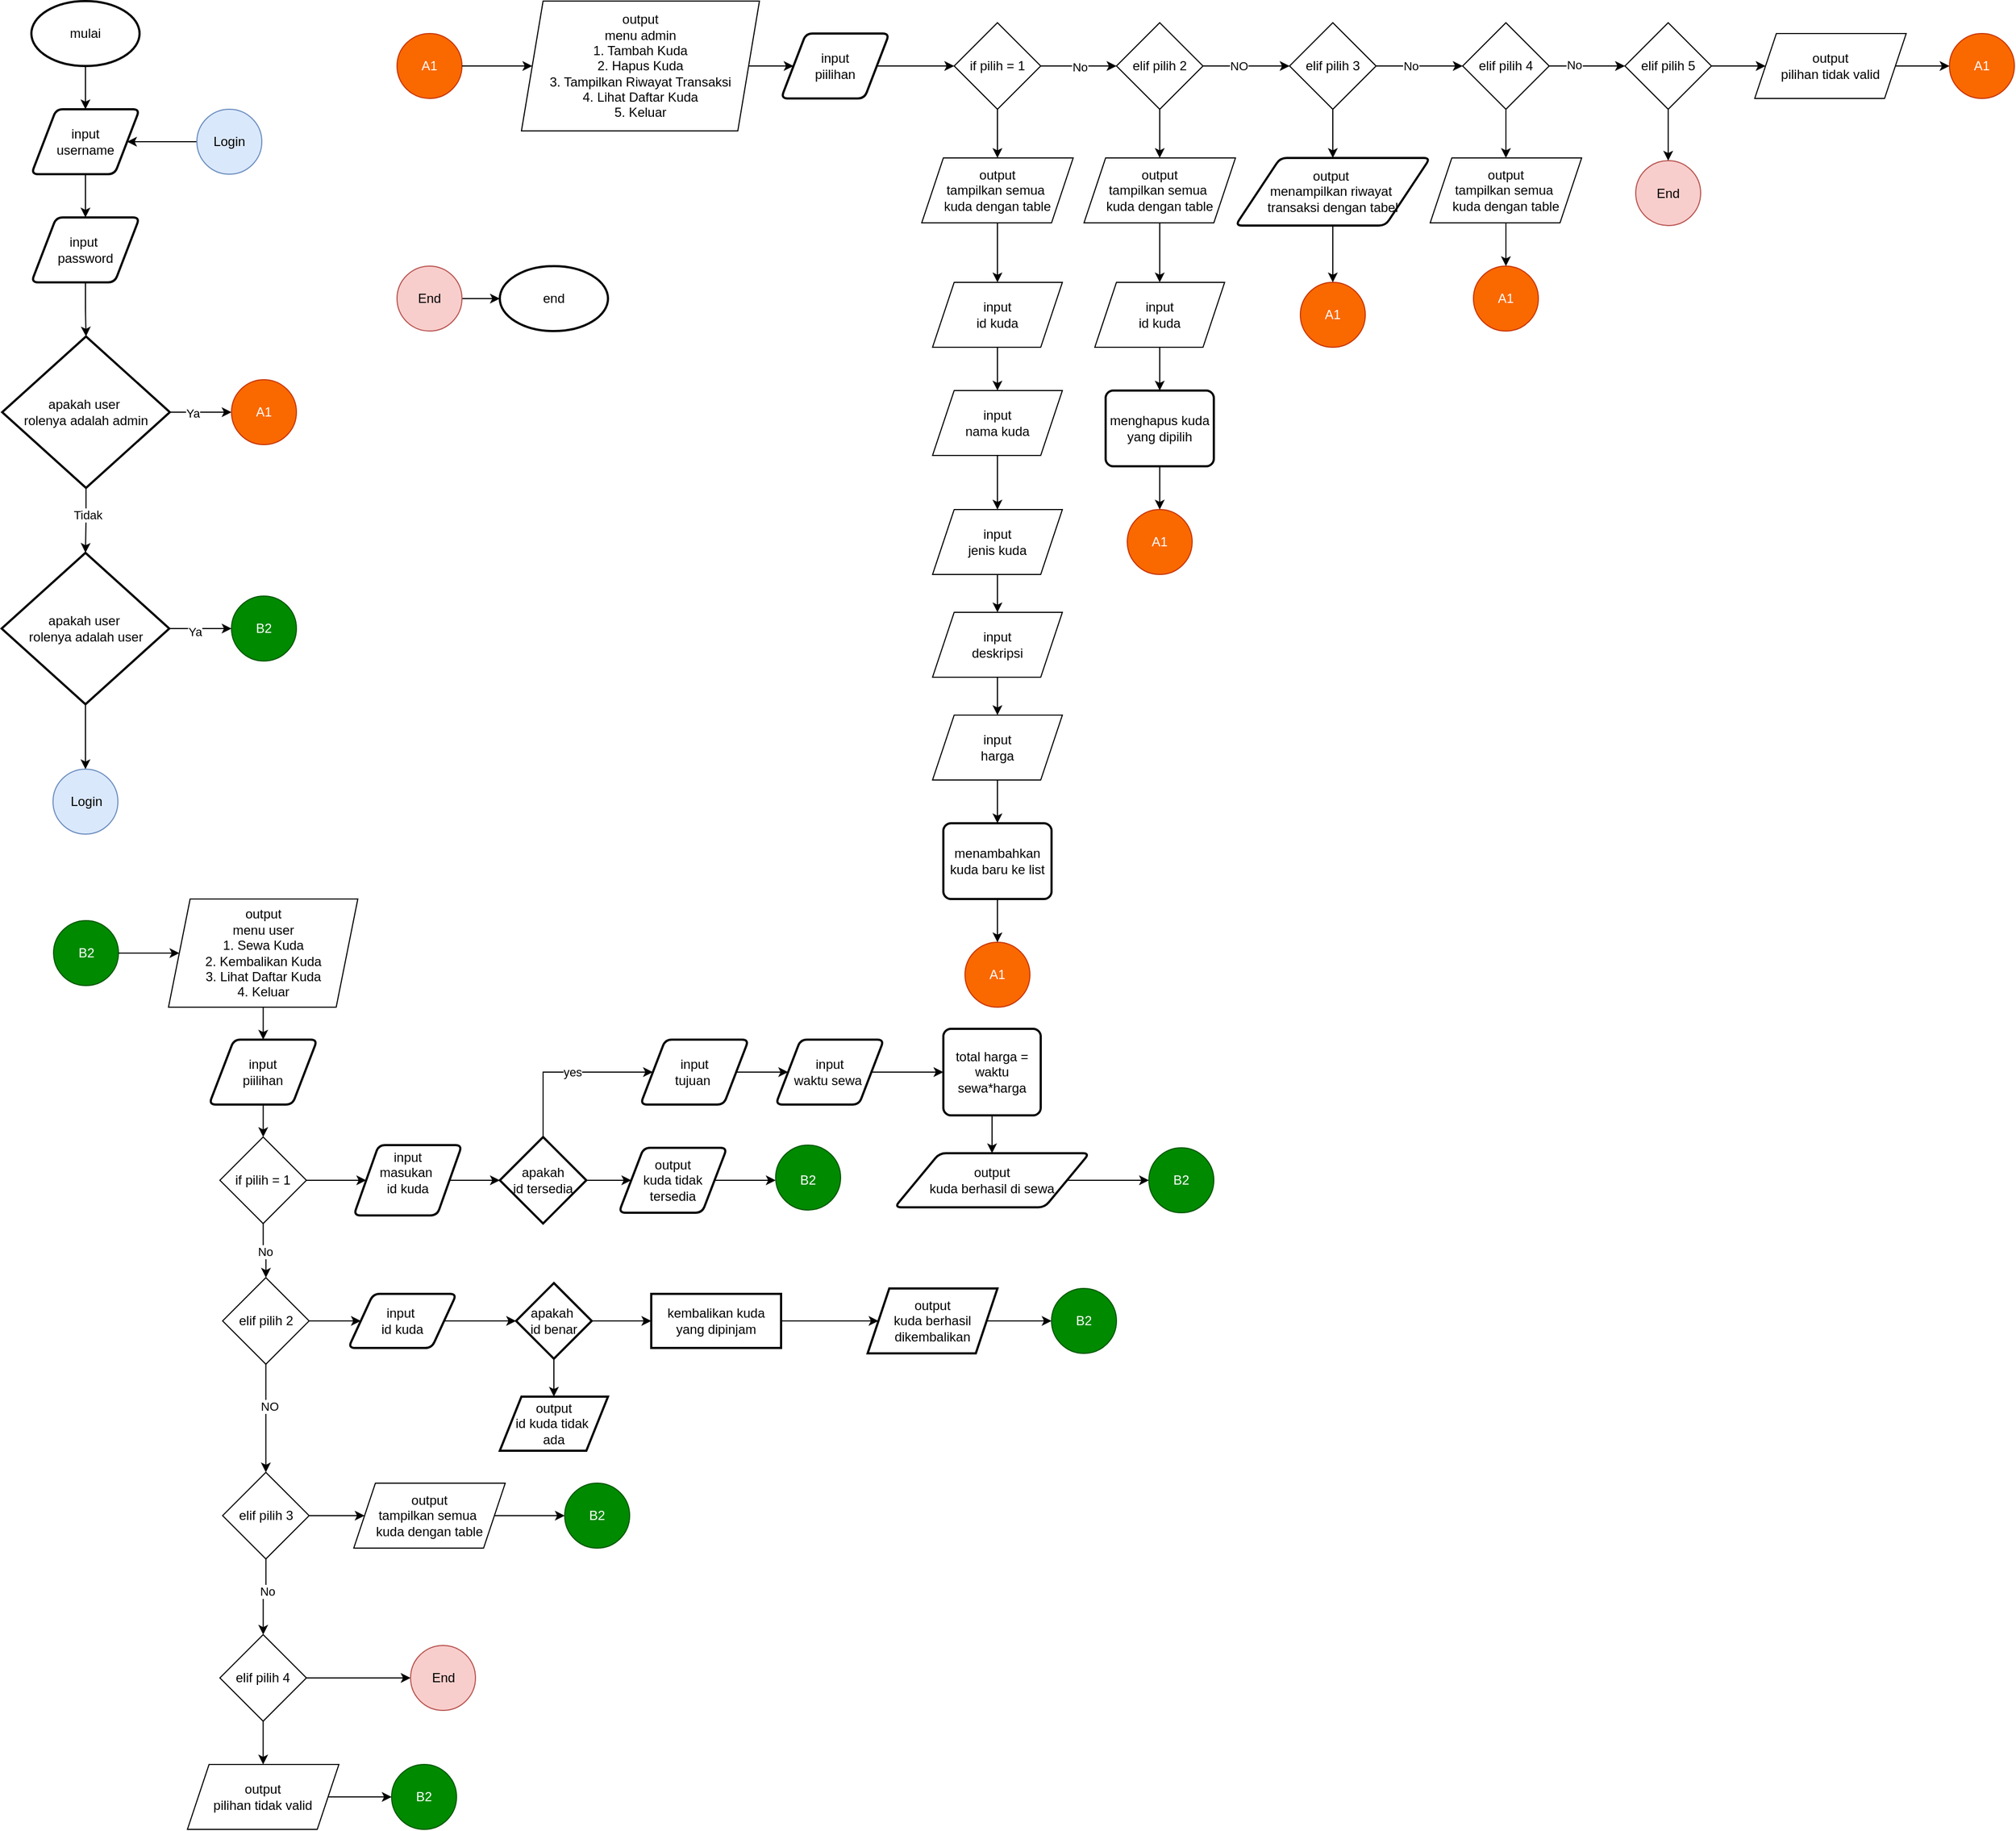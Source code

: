 <mxfile version="24.7.17">
  <diagram name="Page-1" id="wwP8B0HLbUHLCRuiyoQQ">
    <mxGraphModel dx="1690" dy="895" grid="1" gridSize="10" guides="1" tooltips="1" connect="1" arrows="1" fold="1" page="1" pageScale="1" pageWidth="850" pageHeight="1100" math="0" shadow="0">
      <root>
        <mxCell id="0" />
        <mxCell id="1" parent="0" />
        <mxCell id="TnJRLZkPmIatvlnAPW8V-6" value="" style="edgeStyle=orthogonalEdgeStyle;rounded=0;orthogonalLoop=1;jettySize=auto;html=1;" edge="1" parent="1" source="TnJRLZkPmIatvlnAPW8V-1" target="TnJRLZkPmIatvlnAPW8V-5">
          <mxGeometry relative="1" as="geometry" />
        </mxCell>
        <mxCell id="TnJRLZkPmIatvlnAPW8V-1" value="mulai" style="strokeWidth=2;html=1;shape=mxgraph.flowchart.start_1;whiteSpace=wrap;" vertex="1" parent="1">
          <mxGeometry x="57" y="10" width="100" height="60" as="geometry" />
        </mxCell>
        <mxCell id="TnJRLZkPmIatvlnAPW8V-11" value="" style="edgeStyle=orthogonalEdgeStyle;rounded=0;orthogonalLoop=1;jettySize=auto;html=1;" edge="1" parent="1" source="TnJRLZkPmIatvlnAPW8V-2" target="TnJRLZkPmIatvlnAPW8V-9">
          <mxGeometry relative="1" as="geometry" />
        </mxCell>
        <mxCell id="TnJRLZkPmIatvlnAPW8V-13" value="Ya" style="edgeLabel;html=1;align=center;verticalAlign=middle;resizable=0;points=[];" vertex="1" connectable="0" parent="TnJRLZkPmIatvlnAPW8V-11">
          <mxGeometry x="-0.263" y="-1" relative="1" as="geometry">
            <mxPoint as="offset" />
          </mxGeometry>
        </mxCell>
        <mxCell id="TnJRLZkPmIatvlnAPW8V-12" value="" style="edgeStyle=orthogonalEdgeStyle;rounded=0;orthogonalLoop=1;jettySize=auto;html=1;entryX=0.5;entryY=0;entryDx=0;entryDy=0;entryPerimeter=0;" edge="1" parent="1" source="TnJRLZkPmIatvlnAPW8V-2" target="TnJRLZkPmIatvlnAPW8V-18">
          <mxGeometry relative="1" as="geometry">
            <mxPoint x="107.5" y="520" as="targetPoint" />
          </mxGeometry>
        </mxCell>
        <mxCell id="TnJRLZkPmIatvlnAPW8V-14" value="Tidak" style="edgeLabel;html=1;align=center;verticalAlign=middle;resizable=0;points=[];" vertex="1" connectable="0" parent="TnJRLZkPmIatvlnAPW8V-12">
          <mxGeometry x="-0.172" y="1" relative="1" as="geometry">
            <mxPoint as="offset" />
          </mxGeometry>
        </mxCell>
        <mxCell id="TnJRLZkPmIatvlnAPW8V-2" value="apakah user&amp;nbsp;&lt;div&gt;rolenya adalah admin&lt;/div&gt;" style="strokeWidth=2;html=1;shape=mxgraph.flowchart.decision;whiteSpace=wrap;" vertex="1" parent="1">
          <mxGeometry x="30" y="320" width="155" height="140" as="geometry" />
        </mxCell>
        <mxCell id="TnJRLZkPmIatvlnAPW8V-8" value="" style="edgeStyle=orthogonalEdgeStyle;rounded=0;orthogonalLoop=1;jettySize=auto;html=1;" edge="1" parent="1" source="TnJRLZkPmIatvlnAPW8V-4" target="TnJRLZkPmIatvlnAPW8V-2">
          <mxGeometry relative="1" as="geometry" />
        </mxCell>
        <mxCell id="TnJRLZkPmIatvlnAPW8V-4" value="input&amp;nbsp;&lt;div&gt;password&lt;/div&gt;" style="shape=parallelogram;html=1;strokeWidth=2;perimeter=parallelogramPerimeter;whiteSpace=wrap;rounded=1;arcSize=12;size=0.23;" vertex="1" parent="1">
          <mxGeometry x="57" y="210" width="100" height="60" as="geometry" />
        </mxCell>
        <mxCell id="TnJRLZkPmIatvlnAPW8V-7" value="" style="edgeStyle=orthogonalEdgeStyle;rounded=0;orthogonalLoop=1;jettySize=auto;html=1;" edge="1" parent="1" source="TnJRLZkPmIatvlnAPW8V-5" target="TnJRLZkPmIatvlnAPW8V-4">
          <mxGeometry relative="1" as="geometry" />
        </mxCell>
        <mxCell id="TnJRLZkPmIatvlnAPW8V-5" value="input&lt;div&gt;username&lt;/div&gt;" style="shape=parallelogram;html=1;strokeWidth=2;perimeter=parallelogramPerimeter;whiteSpace=wrap;rounded=1;arcSize=12;size=0.23;" vertex="1" parent="1">
          <mxGeometry x="57" y="110" width="100" height="60" as="geometry" />
        </mxCell>
        <mxCell id="TnJRLZkPmIatvlnAPW8V-9" value="" style="verticalLabelPosition=bottom;verticalAlign=top;html=1;shape=mxgraph.flowchart.on-page_reference;fillColor=#fa6800;strokeColor=#C73500;fontColor=#000000;" vertex="1" parent="1">
          <mxGeometry x="242" y="360" width="60" height="60" as="geometry" />
        </mxCell>
        <mxCell id="TnJRLZkPmIatvlnAPW8V-17" value="" style="verticalLabelPosition=bottom;verticalAlign=top;html=1;shape=mxgraph.flowchart.on-page_reference;fillColor=#008a00;strokeColor=#005700;fontColor=#ffffff;" vertex="1" parent="1">
          <mxGeometry x="242" y="560" width="60" height="60" as="geometry" />
        </mxCell>
        <mxCell id="TnJRLZkPmIatvlnAPW8V-19" value="" style="edgeStyle=orthogonalEdgeStyle;rounded=0;orthogonalLoop=1;jettySize=auto;html=1;" edge="1" parent="1" source="TnJRLZkPmIatvlnAPW8V-18" target="TnJRLZkPmIatvlnAPW8V-17">
          <mxGeometry relative="1" as="geometry" />
        </mxCell>
        <mxCell id="TnJRLZkPmIatvlnAPW8V-20" value="Ya" style="edgeLabel;html=1;align=center;verticalAlign=middle;resizable=0;points=[];" vertex="1" connectable="0" parent="TnJRLZkPmIatvlnAPW8V-19">
          <mxGeometry x="-0.19" y="-3" relative="1" as="geometry">
            <mxPoint as="offset" />
          </mxGeometry>
        </mxCell>
        <mxCell id="TnJRLZkPmIatvlnAPW8V-24" value="" style="edgeStyle=orthogonalEdgeStyle;rounded=0;orthogonalLoop=1;jettySize=auto;html=1;" edge="1" parent="1" source="TnJRLZkPmIatvlnAPW8V-18" target="TnJRLZkPmIatvlnAPW8V-23">
          <mxGeometry relative="1" as="geometry" />
        </mxCell>
        <mxCell id="TnJRLZkPmIatvlnAPW8V-18" value="apakah user&amp;nbsp;&lt;div&gt;rolenya adalah user&lt;/div&gt;" style="strokeWidth=2;html=1;shape=mxgraph.flowchart.decision;whiteSpace=wrap;" vertex="1" parent="1">
          <mxGeometry x="29.5" y="520" width="155" height="140" as="geometry" />
        </mxCell>
        <mxCell id="TnJRLZkPmIatvlnAPW8V-23" value="" style="verticalLabelPosition=bottom;verticalAlign=top;html=1;shape=mxgraph.flowchart.on-page_reference;fillColor=#dae8fc;strokeColor=#6c8ebf;" vertex="1" parent="1">
          <mxGeometry x="77" y="720" width="60" height="60" as="geometry" />
        </mxCell>
        <mxCell id="TnJRLZkPmIatvlnAPW8V-26" value="" style="edgeStyle=orthogonalEdgeStyle;rounded=0;orthogonalLoop=1;jettySize=auto;html=1;" edge="1" parent="1" source="TnJRLZkPmIatvlnAPW8V-25" target="TnJRLZkPmIatvlnAPW8V-5">
          <mxGeometry relative="1" as="geometry" />
        </mxCell>
        <mxCell id="TnJRLZkPmIatvlnAPW8V-25" value="" style="verticalLabelPosition=bottom;verticalAlign=top;html=1;shape=mxgraph.flowchart.on-page_reference;fillColor=#dae8fc;strokeColor=#6c8ebf;" vertex="1" parent="1">
          <mxGeometry x="210" y="110" width="60" height="60" as="geometry" />
        </mxCell>
        <mxCell id="TnJRLZkPmIatvlnAPW8V-27" value="Login&lt;span style=&quot;color: rgba(0, 0, 0, 0); font-family: monospace; font-size: 0px; text-align: start; text-wrap: nowrap;&quot;&gt;%3CmxGraphModel%3E%3Croot%3E%3CmxCell%20id%3D%220%22%2F%3E%3CmxCell%20id%3D%221%22%20parent%3D%220%22%2F%3E%3CmxCell%20id%3D%222%22%20value%3D%22%22%20style%3D%22verticalLabelPosition%3Dbottom%3BverticalAlign%3Dtop%3Bhtml%3D1%3Bshape%3Dmxgraph.flowchart.on-page_reference%3BfillColor%3D%23dae8fc%3BstrokeColor%3D%236c8ebf%3B%22%20vertex%3D%221%22%20parent%3D%221%22%3E%3CmxGeometry%20x%3D%2277%22%20y%3D%22720%22%20width%3D%2260%22%20height%3D%2260%22%20as%3D%22geometry%22%2F%3E%3C%2FmxCell%3E%3C%2Froot%3E%3C%2FmxGraphModel%3E&lt;/span&gt;" style="text;html=1;align=center;verticalAlign=middle;whiteSpace=wrap;rounded=0;" vertex="1" parent="1">
          <mxGeometry x="210" y="125" width="60" height="30" as="geometry" />
        </mxCell>
        <mxCell id="TnJRLZkPmIatvlnAPW8V-28" value="Login&lt;span style=&quot;color: rgba(0, 0, 0, 0); font-family: monospace; font-size: 0px; text-align: start; text-wrap: nowrap;&quot;&gt;%3CmxGraphModel%3E%3Croot%3E%3CmxCell%20id%3D%220%22%2F%3E%3CmxCell%20id%3D%221%22%20parent%3D%220%22%2F%3E%3CmxCell%20id%3D%222%22%20value%3D%22%22%20style%3D%22verticalLabelPosition%3Dbottom%3BverticalAlign%3Dtop%3Bhtml%3D1%3Bshape%3Dmxgraph.flowchart.on-page_reference%3BfillColor%3D%23dae8fc%3BstrokeColor%3D%236c8ebf%3B%22%20vertex%3D%221%22%20parent%3D%221%22%3E%3CmxGeometry%20x%3D%2277%22%20y%3D%22720%22%20width%3D%2260%22%20height%3D%2260%22%20as%3D%22geometry%22%2F%3E%3C%2FmxCell%3E%3C%2Froot%3E%3C%2FmxGraphModel%3E&lt;/span&gt;" style="text;html=1;align=center;verticalAlign=middle;whiteSpace=wrap;rounded=0;" vertex="1" parent="1">
          <mxGeometry x="77.5" y="735" width="60" height="30" as="geometry" />
        </mxCell>
        <mxCell id="TnJRLZkPmIatvlnAPW8V-29" value="A1" style="text;html=1;align=center;verticalAlign=middle;whiteSpace=wrap;rounded=0;fontColor=#FFFFFF;" vertex="1" parent="1">
          <mxGeometry x="242" y="375" width="60" height="30" as="geometry" />
        </mxCell>
        <mxCell id="TnJRLZkPmIatvlnAPW8V-30" value="B2" style="text;html=1;align=center;verticalAlign=middle;whiteSpace=wrap;rounded=0;fontColor=#FFFFFF;" vertex="1" parent="1">
          <mxGeometry x="242" y="575" width="60" height="30" as="geometry" />
        </mxCell>
        <mxCell id="TnJRLZkPmIatvlnAPW8V-31" value="" style="verticalLabelPosition=bottom;verticalAlign=top;html=1;shape=mxgraph.flowchart.on-page_reference;fillColor=#fa6800;strokeColor=#C73500;fontColor=#000000;" vertex="1" parent="1">
          <mxGeometry x="395" y="40" width="60" height="60" as="geometry" />
        </mxCell>
        <mxCell id="TnJRLZkPmIatvlnAPW8V-36" value="" style="edgeStyle=orthogonalEdgeStyle;rounded=0;orthogonalLoop=1;jettySize=auto;html=1;" edge="1" parent="1" source="TnJRLZkPmIatvlnAPW8V-32" target="TnJRLZkPmIatvlnAPW8V-35">
          <mxGeometry relative="1" as="geometry" />
        </mxCell>
        <mxCell id="TnJRLZkPmIatvlnAPW8V-32" value="A1" style="text;html=1;align=center;verticalAlign=middle;whiteSpace=wrap;rounded=0;fontColor=#FFFFFF;" vertex="1" parent="1">
          <mxGeometry x="395" y="55" width="60" height="30" as="geometry" />
        </mxCell>
        <mxCell id="TnJRLZkPmIatvlnAPW8V-33" value="" style="verticalLabelPosition=bottom;verticalAlign=top;html=1;shape=mxgraph.flowchart.on-page_reference;fillColor=#008a00;strokeColor=#005700;fontColor=#ffffff;" vertex="1" parent="1">
          <mxGeometry x="77.5" y="860" width="60" height="60" as="geometry" />
        </mxCell>
        <mxCell id="TnJRLZkPmIatvlnAPW8V-122" value="" style="edgeStyle=orthogonalEdgeStyle;rounded=0;orthogonalLoop=1;jettySize=auto;html=1;" edge="1" parent="1" source="TnJRLZkPmIatvlnAPW8V-34" target="TnJRLZkPmIatvlnAPW8V-121">
          <mxGeometry relative="1" as="geometry" />
        </mxCell>
        <mxCell id="TnJRLZkPmIatvlnAPW8V-34" value="B2" style="text;html=1;align=center;verticalAlign=middle;whiteSpace=wrap;rounded=0;fontColor=#FFFFFF;" vertex="1" parent="1">
          <mxGeometry x="77.5" y="875" width="60" height="30" as="geometry" />
        </mxCell>
        <mxCell id="TnJRLZkPmIatvlnAPW8V-56" value="" style="edgeStyle=orthogonalEdgeStyle;rounded=0;orthogonalLoop=1;jettySize=auto;html=1;" edge="1" parent="1" source="TnJRLZkPmIatvlnAPW8V-35" target="TnJRLZkPmIatvlnAPW8V-55">
          <mxGeometry relative="1" as="geometry" />
        </mxCell>
        <mxCell id="TnJRLZkPmIatvlnAPW8V-35" value="output&lt;br&gt;menu admin&lt;br&gt;&lt;div&gt;&lt;span style=&quot;font-size: 12px;&quot;&gt;1. Tambah Kuda&lt;/span&gt;&lt;/div&gt;&lt;div&gt;&lt;span style=&quot;font-size: 12px;&quot;&gt;2. Hapus Kuda&lt;/span&gt;&lt;/div&gt;&lt;div&gt;&lt;span style=&quot;font-size: 12px;&quot;&gt;3. Tampilkan Riwayat Transaksi&lt;/span&gt;&lt;/div&gt;&lt;div&gt;&lt;span style=&quot;font-size: 12px;&quot;&gt;4. Lihat Daftar Kuda&lt;/span&gt;&lt;/div&gt;&lt;div&gt;&lt;span style=&quot;font-size: 12px;&quot;&gt;5. Keluar&lt;/span&gt;&lt;/div&gt;" style="shape=parallelogram;perimeter=parallelogramPerimeter;whiteSpace=wrap;html=1;fixedSize=1;" vertex="1" parent="1">
          <mxGeometry x="510" y="10" width="220" height="120" as="geometry" />
        </mxCell>
        <mxCell id="TnJRLZkPmIatvlnAPW8V-37" value="" style="edgeStyle=orthogonalEdgeStyle;rounded=0;orthogonalLoop=1;jettySize=auto;html=1;" edge="1" parent="1" source="TnJRLZkPmIatvlnAPW8V-39" target="TnJRLZkPmIatvlnAPW8V-43">
          <mxGeometry relative="1" as="geometry" />
        </mxCell>
        <mxCell id="TnJRLZkPmIatvlnAPW8V-38" value="No" style="edgeLabel;html=1;align=center;verticalAlign=middle;resizable=0;points=[];" vertex="1" connectable="0" parent="TnJRLZkPmIatvlnAPW8V-37">
          <mxGeometry x="0.012" y="-1" relative="1" as="geometry">
            <mxPoint as="offset" />
          </mxGeometry>
        </mxCell>
        <mxCell id="TnJRLZkPmIatvlnAPW8V-58" value="" style="edgeStyle=orthogonalEdgeStyle;rounded=0;orthogonalLoop=1;jettySize=auto;html=1;" edge="1" parent="1" source="TnJRLZkPmIatvlnAPW8V-39" target="TnJRLZkPmIatvlnAPW8V-57">
          <mxGeometry relative="1" as="geometry" />
        </mxCell>
        <mxCell id="TnJRLZkPmIatvlnAPW8V-39" value="if pilih = 1" style="rhombus;whiteSpace=wrap;html=1;" vertex="1" parent="1">
          <mxGeometry x="910" y="30.0" width="80" height="80" as="geometry" />
        </mxCell>
        <mxCell id="TnJRLZkPmIatvlnAPW8V-40" value="" style="edgeStyle=orthogonalEdgeStyle;rounded=0;orthogonalLoop=1;jettySize=auto;html=1;" edge="1" parent="1" source="TnJRLZkPmIatvlnAPW8V-43" target="TnJRLZkPmIatvlnAPW8V-47">
          <mxGeometry relative="1" as="geometry" />
        </mxCell>
        <mxCell id="TnJRLZkPmIatvlnAPW8V-41" value="NO" style="edgeLabel;html=1;align=center;verticalAlign=middle;resizable=0;points=[];" vertex="1" connectable="0" parent="TnJRLZkPmIatvlnAPW8V-40">
          <mxGeometry x="-0.516" y="-2" relative="1" as="geometry">
            <mxPoint x="13" y="-2" as="offset" />
          </mxGeometry>
        </mxCell>
        <mxCell id="TnJRLZkPmIatvlnAPW8V-60" value="" style="edgeStyle=orthogonalEdgeStyle;rounded=0;orthogonalLoop=1;jettySize=auto;html=1;" edge="1" parent="1" source="TnJRLZkPmIatvlnAPW8V-43" target="TnJRLZkPmIatvlnAPW8V-59">
          <mxGeometry relative="1" as="geometry" />
        </mxCell>
        <mxCell id="TnJRLZkPmIatvlnAPW8V-43" value="elif pilih 2" style="rhombus;whiteSpace=wrap;html=1;" vertex="1" parent="1">
          <mxGeometry x="1060" y="30.0" width="80" height="80" as="geometry" />
        </mxCell>
        <mxCell id="TnJRLZkPmIatvlnAPW8V-44" value="" style="edgeStyle=orthogonalEdgeStyle;rounded=0;orthogonalLoop=1;jettySize=auto;html=1;" edge="1" parent="1" source="TnJRLZkPmIatvlnAPW8V-47" target="TnJRLZkPmIatvlnAPW8V-51">
          <mxGeometry relative="1" as="geometry" />
        </mxCell>
        <mxCell id="TnJRLZkPmIatvlnAPW8V-45" value="No" style="edgeLabel;html=1;align=center;verticalAlign=middle;resizable=0;points=[];" vertex="1" connectable="0" parent="TnJRLZkPmIatvlnAPW8V-44">
          <mxGeometry x="-0.199" y="1" relative="1" as="geometry">
            <mxPoint y="1" as="offset" />
          </mxGeometry>
        </mxCell>
        <mxCell id="TnJRLZkPmIatvlnAPW8V-102" value="" style="edgeStyle=orthogonalEdgeStyle;rounded=0;orthogonalLoop=1;jettySize=auto;html=1;" edge="1" parent="1" source="TnJRLZkPmIatvlnAPW8V-47" target="TnJRLZkPmIatvlnAPW8V-101">
          <mxGeometry relative="1" as="geometry" />
        </mxCell>
        <mxCell id="TnJRLZkPmIatvlnAPW8V-47" value="elif pilih 3" style="rhombus;whiteSpace=wrap;html=1;" vertex="1" parent="1">
          <mxGeometry x="1220" y="30.0" width="80" height="80" as="geometry" />
        </mxCell>
        <mxCell id="TnJRLZkPmIatvlnAPW8V-48" value="" style="edgeStyle=orthogonalEdgeStyle;rounded=0;orthogonalLoop=1;jettySize=auto;html=1;" edge="1" parent="1" source="TnJRLZkPmIatvlnAPW8V-51" target="TnJRLZkPmIatvlnAPW8V-53">
          <mxGeometry relative="1" as="geometry" />
        </mxCell>
        <mxCell id="TnJRLZkPmIatvlnAPW8V-49" value="No" style="edgeLabel;html=1;align=center;verticalAlign=middle;resizable=0;points=[];" vertex="1" connectable="0" parent="TnJRLZkPmIatvlnAPW8V-48">
          <mxGeometry x="-0.359" y="1" relative="1" as="geometry">
            <mxPoint as="offset" />
          </mxGeometry>
        </mxCell>
        <mxCell id="TnJRLZkPmIatvlnAPW8V-71" value="" style="edgeStyle=orthogonalEdgeStyle;rounded=0;orthogonalLoop=1;jettySize=auto;html=1;" edge="1" parent="1" source="TnJRLZkPmIatvlnAPW8V-51" target="TnJRLZkPmIatvlnAPW8V-70">
          <mxGeometry relative="1" as="geometry" />
        </mxCell>
        <mxCell id="TnJRLZkPmIatvlnAPW8V-51" value="elif pilih 4" style="rhombus;whiteSpace=wrap;html=1;" vertex="1" parent="1">
          <mxGeometry x="1380" y="30" width="80" height="80" as="geometry" />
        </mxCell>
        <mxCell id="TnJRLZkPmIatvlnAPW8V-202" value="" style="edgeStyle=orthogonalEdgeStyle;rounded=0;orthogonalLoop=1;jettySize=auto;html=1;" edge="1" parent="1" source="TnJRLZkPmIatvlnAPW8V-53" target="TnJRLZkPmIatvlnAPW8V-200">
          <mxGeometry relative="1" as="geometry" />
        </mxCell>
        <mxCell id="TnJRLZkPmIatvlnAPW8V-53" value="elif pilih 5" style="rhombus;whiteSpace=wrap;html=1;" vertex="1" parent="1">
          <mxGeometry x="1530" y="30.0" width="80" height="80" as="geometry" />
        </mxCell>
        <mxCell id="TnJRLZkPmIatvlnAPW8V-54" value="" style="edgeStyle=orthogonalEdgeStyle;rounded=0;orthogonalLoop=1;jettySize=auto;html=1;" edge="1" parent="1" source="TnJRLZkPmIatvlnAPW8V-55" target="TnJRLZkPmIatvlnAPW8V-39">
          <mxGeometry relative="1" as="geometry" />
        </mxCell>
        <mxCell id="TnJRLZkPmIatvlnAPW8V-55" value="input&lt;div&gt;piilihan&lt;/div&gt;" style="shape=parallelogram;html=1;strokeWidth=2;perimeter=parallelogramPerimeter;whiteSpace=wrap;rounded=1;arcSize=12;size=0.23;" vertex="1" parent="1">
          <mxGeometry x="750" y="40.0" width="100" height="60" as="geometry" />
        </mxCell>
        <mxCell id="TnJRLZkPmIatvlnAPW8V-89" value="" style="edgeStyle=orthogonalEdgeStyle;rounded=0;orthogonalLoop=1;jettySize=auto;html=1;" edge="1" parent="1" source="TnJRLZkPmIatvlnAPW8V-57" target="TnJRLZkPmIatvlnAPW8V-64">
          <mxGeometry relative="1" as="geometry" />
        </mxCell>
        <mxCell id="TnJRLZkPmIatvlnAPW8V-57" value="output&lt;div&gt;tampilkan semua&amp;nbsp;&lt;/div&gt;&lt;div&gt;kuda dengan table&lt;/div&gt;" style="shape=parallelogram;perimeter=parallelogramPerimeter;whiteSpace=wrap;html=1;fixedSize=1;" vertex="1" parent="1">
          <mxGeometry x="880" y="155" width="140" height="60" as="geometry" />
        </mxCell>
        <mxCell id="TnJRLZkPmIatvlnAPW8V-69" value="" style="edgeStyle=orthogonalEdgeStyle;rounded=0;orthogonalLoop=1;jettySize=auto;html=1;" edge="1" parent="1" source="TnJRLZkPmIatvlnAPW8V-59" target="TnJRLZkPmIatvlnAPW8V-63">
          <mxGeometry relative="1" as="geometry" />
        </mxCell>
        <mxCell id="TnJRLZkPmIatvlnAPW8V-59" value="output&lt;div&gt;tampilkan semua&amp;nbsp;&lt;/div&gt;&lt;div&gt;kuda dengan table&lt;/div&gt;" style="shape=parallelogram;perimeter=parallelogramPerimeter;whiteSpace=wrap;html=1;fixedSize=1;" vertex="1" parent="1">
          <mxGeometry x="1030" y="155" width="140" height="60" as="geometry" />
        </mxCell>
        <mxCell id="TnJRLZkPmIatvlnAPW8V-78" value="" style="edgeStyle=orthogonalEdgeStyle;rounded=0;orthogonalLoop=1;jettySize=auto;html=1;" edge="1" parent="1" source="TnJRLZkPmIatvlnAPW8V-63" target="TnJRLZkPmIatvlnAPW8V-77">
          <mxGeometry relative="1" as="geometry" />
        </mxCell>
        <mxCell id="TnJRLZkPmIatvlnAPW8V-63" value="input&lt;div&gt;id kuda&lt;/div&gt;" style="shape=parallelogram;perimeter=parallelogramPerimeter;whiteSpace=wrap;html=1;fixedSize=1;" vertex="1" parent="1">
          <mxGeometry x="1040" y="270" width="120" height="60" as="geometry" />
        </mxCell>
        <mxCell id="TnJRLZkPmIatvlnAPW8V-90" value="" style="edgeStyle=orthogonalEdgeStyle;rounded=0;orthogonalLoop=1;jettySize=auto;html=1;" edge="1" parent="1" source="TnJRLZkPmIatvlnAPW8V-64" target="TnJRLZkPmIatvlnAPW8V-66">
          <mxGeometry relative="1" as="geometry" />
        </mxCell>
        <mxCell id="TnJRLZkPmIatvlnAPW8V-64" value="input&lt;div&gt;id kuda&lt;/div&gt;" style="shape=parallelogram;perimeter=parallelogramPerimeter;whiteSpace=wrap;html=1;fixedSize=1;" vertex="1" parent="1">
          <mxGeometry x="890" y="270" width="120" height="60" as="geometry" />
        </mxCell>
        <mxCell id="TnJRLZkPmIatvlnAPW8V-91" value="" style="edgeStyle=orthogonalEdgeStyle;rounded=0;orthogonalLoop=1;jettySize=auto;html=1;" edge="1" parent="1" source="TnJRLZkPmIatvlnAPW8V-66" target="TnJRLZkPmIatvlnAPW8V-87">
          <mxGeometry relative="1" as="geometry" />
        </mxCell>
        <mxCell id="TnJRLZkPmIatvlnAPW8V-66" value="input&lt;div&gt;nama kuda&lt;/div&gt;" style="shape=parallelogram;perimeter=parallelogramPerimeter;whiteSpace=wrap;html=1;fixedSize=1;" vertex="1" parent="1">
          <mxGeometry x="890" y="370" width="120" height="60" as="geometry" />
        </mxCell>
        <mxCell id="TnJRLZkPmIatvlnAPW8V-70" value="output&lt;div&gt;tampilkan semua&amp;nbsp;&lt;/div&gt;&lt;div&gt;kuda dengan table&lt;/div&gt;" style="shape=parallelogram;perimeter=parallelogramPerimeter;whiteSpace=wrap;html=1;fixedSize=1;" vertex="1" parent="1">
          <mxGeometry x="1350" y="155" width="140" height="60" as="geometry" />
        </mxCell>
        <mxCell id="TnJRLZkPmIatvlnAPW8V-72" value="" style="verticalLabelPosition=bottom;verticalAlign=top;html=1;shape=mxgraph.flowchart.on-page_reference;fillColor=#fa6800;strokeColor=#C73500;fontColor=#000000;" vertex="1" parent="1">
          <mxGeometry x="1390" y="255" width="60" height="60" as="geometry" />
        </mxCell>
        <mxCell id="TnJRLZkPmIatvlnAPW8V-73" value="A1" style="text;html=1;align=center;verticalAlign=middle;whiteSpace=wrap;rounded=0;fontColor=#FFFFFF;" vertex="1" parent="1">
          <mxGeometry x="1390" y="270" width="60" height="30" as="geometry" />
        </mxCell>
        <mxCell id="TnJRLZkPmIatvlnAPW8V-75" style="edgeStyle=orthogonalEdgeStyle;rounded=0;orthogonalLoop=1;jettySize=auto;html=1;entryX=0.5;entryY=0;entryDx=0;entryDy=0;entryPerimeter=0;" edge="1" parent="1" source="TnJRLZkPmIatvlnAPW8V-70" target="TnJRLZkPmIatvlnAPW8V-72">
          <mxGeometry relative="1" as="geometry" />
        </mxCell>
        <mxCell id="TnJRLZkPmIatvlnAPW8V-77" value="menghapus kuda&lt;div&gt;yang dipilih&lt;/div&gt;" style="rounded=1;whiteSpace=wrap;html=1;absoluteArcSize=1;arcSize=14;strokeWidth=2;" vertex="1" parent="1">
          <mxGeometry x="1050" y="370" width="100" height="70" as="geometry" />
        </mxCell>
        <mxCell id="TnJRLZkPmIatvlnAPW8V-79" value="" style="verticalLabelPosition=bottom;verticalAlign=top;html=1;shape=mxgraph.flowchart.on-page_reference;fillColor=#fa6800;strokeColor=#C73500;fontColor=#000000;" vertex="1" parent="1">
          <mxGeometry x="1070" y="480" width="60" height="60" as="geometry" />
        </mxCell>
        <mxCell id="TnJRLZkPmIatvlnAPW8V-80" value="A1" style="text;html=1;align=center;verticalAlign=middle;whiteSpace=wrap;rounded=0;fontColor=#FFFFFF;" vertex="1" parent="1">
          <mxGeometry x="1070" y="495" width="60" height="30" as="geometry" />
        </mxCell>
        <mxCell id="TnJRLZkPmIatvlnAPW8V-82" style="edgeStyle=orthogonalEdgeStyle;rounded=0;orthogonalLoop=1;jettySize=auto;html=1;entryX=0.5;entryY=0;entryDx=0;entryDy=0;entryPerimeter=0;" edge="1" parent="1" source="TnJRLZkPmIatvlnAPW8V-77" target="TnJRLZkPmIatvlnAPW8V-79">
          <mxGeometry relative="1" as="geometry" />
        </mxCell>
        <mxCell id="TnJRLZkPmIatvlnAPW8V-95" value="" style="edgeStyle=orthogonalEdgeStyle;rounded=0;orthogonalLoop=1;jettySize=auto;html=1;" edge="1" parent="1" source="TnJRLZkPmIatvlnAPW8V-86" target="TnJRLZkPmIatvlnAPW8V-94">
          <mxGeometry relative="1" as="geometry" />
        </mxCell>
        <mxCell id="TnJRLZkPmIatvlnAPW8V-86" value="input&lt;div&gt;harga&lt;/div&gt;" style="shape=parallelogram;perimeter=parallelogramPerimeter;whiteSpace=wrap;html=1;fixedSize=1;" vertex="1" parent="1">
          <mxGeometry x="890" y="670" width="120" height="60" as="geometry" />
        </mxCell>
        <mxCell id="TnJRLZkPmIatvlnAPW8V-92" value="" style="edgeStyle=orthogonalEdgeStyle;rounded=0;orthogonalLoop=1;jettySize=auto;html=1;" edge="1" parent="1" source="TnJRLZkPmIatvlnAPW8V-87" target="TnJRLZkPmIatvlnAPW8V-88">
          <mxGeometry relative="1" as="geometry" />
        </mxCell>
        <mxCell id="TnJRLZkPmIatvlnAPW8V-87" value="input&lt;div&gt;jenis kuda&lt;/div&gt;" style="shape=parallelogram;perimeter=parallelogramPerimeter;whiteSpace=wrap;html=1;fixedSize=1;" vertex="1" parent="1">
          <mxGeometry x="890" y="480" width="120" height="60" as="geometry" />
        </mxCell>
        <mxCell id="TnJRLZkPmIatvlnAPW8V-93" value="" style="edgeStyle=orthogonalEdgeStyle;rounded=0;orthogonalLoop=1;jettySize=auto;html=1;" edge="1" parent="1" source="TnJRLZkPmIatvlnAPW8V-88" target="TnJRLZkPmIatvlnAPW8V-86">
          <mxGeometry relative="1" as="geometry" />
        </mxCell>
        <mxCell id="TnJRLZkPmIatvlnAPW8V-88" value="input&lt;div&gt;deskripsi&lt;/div&gt;" style="shape=parallelogram;perimeter=parallelogramPerimeter;whiteSpace=wrap;html=1;fixedSize=1;" vertex="1" parent="1">
          <mxGeometry x="890" y="575" width="120" height="60" as="geometry" />
        </mxCell>
        <mxCell id="TnJRLZkPmIatvlnAPW8V-94" value="menambahkan&lt;div&gt;kuda baru ke list&lt;/div&gt;" style="rounded=1;whiteSpace=wrap;html=1;absoluteArcSize=1;arcSize=14;strokeWidth=2;" vertex="1" parent="1">
          <mxGeometry x="900" y="770" width="100" height="70" as="geometry" />
        </mxCell>
        <mxCell id="TnJRLZkPmIatvlnAPW8V-96" value="" style="verticalLabelPosition=bottom;verticalAlign=top;html=1;shape=mxgraph.flowchart.on-page_reference;fillColor=#fa6800;strokeColor=#C73500;fontColor=#000000;" vertex="1" parent="1">
          <mxGeometry x="920" y="880" width="60" height="60" as="geometry" />
        </mxCell>
        <mxCell id="TnJRLZkPmIatvlnAPW8V-97" value="A1" style="text;html=1;align=center;verticalAlign=middle;whiteSpace=wrap;rounded=0;fontColor=#FFFFFF;" vertex="1" parent="1">
          <mxGeometry x="920" y="895" width="60" height="30" as="geometry" />
        </mxCell>
        <mxCell id="TnJRLZkPmIatvlnAPW8V-99" style="edgeStyle=orthogonalEdgeStyle;rounded=0;orthogonalLoop=1;jettySize=auto;html=1;entryX=0.5;entryY=0;entryDx=0;entryDy=0;entryPerimeter=0;" edge="1" parent="1" source="TnJRLZkPmIatvlnAPW8V-94" target="TnJRLZkPmIatvlnAPW8V-96">
          <mxGeometry relative="1" as="geometry" />
        </mxCell>
        <mxCell id="TnJRLZkPmIatvlnAPW8V-101" value="output&amp;nbsp;&lt;div&gt;menampilkan riwayat&amp;nbsp;&lt;/div&gt;&lt;div&gt;transaksi dengan tabel&lt;/div&gt;" style="shape=parallelogram;html=1;strokeWidth=2;perimeter=parallelogramPerimeter;whiteSpace=wrap;rounded=1;arcSize=12;size=0.23;" vertex="1" parent="1">
          <mxGeometry x="1170" y="155" width="180" height="62.5" as="geometry" />
        </mxCell>
        <mxCell id="TnJRLZkPmIatvlnAPW8V-103" value="" style="verticalLabelPosition=bottom;verticalAlign=top;html=1;shape=mxgraph.flowchart.on-page_reference;fillColor=#fa6800;strokeColor=#C73500;fontColor=#000000;" vertex="1" parent="1">
          <mxGeometry x="1230" y="270" width="60" height="60" as="geometry" />
        </mxCell>
        <mxCell id="TnJRLZkPmIatvlnAPW8V-104" value="A1" style="text;html=1;align=center;verticalAlign=middle;whiteSpace=wrap;rounded=0;fontColor=#FFFFFF;" vertex="1" parent="1">
          <mxGeometry x="1230" y="285" width="60" height="30" as="geometry" />
        </mxCell>
        <mxCell id="TnJRLZkPmIatvlnAPW8V-105" style="edgeStyle=orthogonalEdgeStyle;rounded=0;orthogonalLoop=1;jettySize=auto;html=1;entryX=0.5;entryY=0;entryDx=0;entryDy=0;entryPerimeter=0;" edge="1" parent="1" source="TnJRLZkPmIatvlnAPW8V-101" target="TnJRLZkPmIatvlnAPW8V-103">
          <mxGeometry relative="1" as="geometry" />
        </mxCell>
        <mxCell id="TnJRLZkPmIatvlnAPW8V-106" value="" style="verticalLabelPosition=bottom;verticalAlign=top;html=1;shape=mxgraph.flowchart.on-page_reference;fillColor=#fa6800;strokeColor=#C73500;fontColor=#000000;" vertex="1" parent="1">
          <mxGeometry x="1830" y="40" width="60" height="60" as="geometry" />
        </mxCell>
        <mxCell id="TnJRLZkPmIatvlnAPW8V-107" value="A1" style="text;html=1;align=center;verticalAlign=middle;whiteSpace=wrap;rounded=0;fontColor=#FFFFFF;" vertex="1" parent="1">
          <mxGeometry x="1830" y="55" width="60" height="30" as="geometry" />
        </mxCell>
        <mxCell id="TnJRLZkPmIatvlnAPW8V-112" value="" style="edgeStyle=orthogonalEdgeStyle;rounded=0;orthogonalLoop=1;jettySize=auto;html=1;" edge="1" parent="1" source="TnJRLZkPmIatvlnAPW8V-110" target="TnJRLZkPmIatvlnAPW8V-111">
          <mxGeometry relative="1" as="geometry" />
        </mxCell>
        <mxCell id="TnJRLZkPmIatvlnAPW8V-110" value="" style="verticalLabelPosition=bottom;verticalAlign=top;html=1;shape=mxgraph.flowchart.on-page_reference;fillColor=#f8cecc;strokeColor=#b85450;" vertex="1" parent="1">
          <mxGeometry x="395" y="255" width="60" height="60" as="geometry" />
        </mxCell>
        <mxCell id="TnJRLZkPmIatvlnAPW8V-111" value="end" style="strokeWidth=2;html=1;shape=mxgraph.flowchart.start_1;whiteSpace=wrap;" vertex="1" parent="1">
          <mxGeometry x="490" y="255" width="100" height="60" as="geometry" />
        </mxCell>
        <mxCell id="TnJRLZkPmIatvlnAPW8V-114" value="End" style="text;html=1;align=center;verticalAlign=middle;whiteSpace=wrap;rounded=0;" vertex="1" parent="1">
          <mxGeometry x="395" y="270" width="60" height="30" as="geometry" />
        </mxCell>
        <mxCell id="TnJRLZkPmIatvlnAPW8V-117" value="" style="verticalLabelPosition=bottom;verticalAlign=top;html=1;shape=mxgraph.flowchart.on-page_reference;fillColor=#f8cecc;strokeColor=#b85450;" vertex="1" parent="1">
          <mxGeometry x="1540" y="157.5" width="60" height="60" as="geometry" />
        </mxCell>
        <mxCell id="TnJRLZkPmIatvlnAPW8V-118" value="End" style="text;html=1;align=center;verticalAlign=middle;whiteSpace=wrap;rounded=0;" vertex="1" parent="1">
          <mxGeometry x="1540" y="172.5" width="60" height="30" as="geometry" />
        </mxCell>
        <mxCell id="TnJRLZkPmIatvlnAPW8V-120" style="edgeStyle=orthogonalEdgeStyle;rounded=0;orthogonalLoop=1;jettySize=auto;html=1;entryX=0.5;entryY=0;entryDx=0;entryDy=0;entryPerimeter=0;" edge="1" parent="1" source="TnJRLZkPmIatvlnAPW8V-53" target="TnJRLZkPmIatvlnAPW8V-117">
          <mxGeometry relative="1" as="geometry" />
        </mxCell>
        <mxCell id="TnJRLZkPmIatvlnAPW8V-135" value="" style="edgeStyle=orthogonalEdgeStyle;rounded=0;orthogonalLoop=1;jettySize=auto;html=1;" edge="1" parent="1" source="TnJRLZkPmIatvlnAPW8V-121" target="TnJRLZkPmIatvlnAPW8V-134">
          <mxGeometry relative="1" as="geometry" />
        </mxCell>
        <mxCell id="TnJRLZkPmIatvlnAPW8V-121" value="output&lt;br&gt;menu user&lt;br&gt;&lt;div&gt;&lt;div&gt;&lt;span style=&quot;font-size: 12px;&quot;&gt;1. Sewa Kuda&lt;/span&gt;&lt;/div&gt;&lt;div&gt;&lt;span style=&quot;font-size: 12px;&quot;&gt;2. Kembalikan Kuda&lt;/span&gt;&lt;/div&gt;&lt;div&gt;&lt;span style=&quot;font-size: 12px;&quot;&gt;3. Lihat Daftar Kuda&lt;/span&gt;&lt;/div&gt;&lt;div&gt;&lt;span style=&quot;font-size: 12px;&quot;&gt;4. Keluar&lt;/span&gt;&lt;/div&gt;&lt;/div&gt;" style="shape=parallelogram;perimeter=parallelogramPerimeter;whiteSpace=wrap;html=1;fixedSize=1;" vertex="1" parent="1">
          <mxGeometry x="183.75" y="840" width="175" height="100" as="geometry" />
        </mxCell>
        <mxCell id="TnJRLZkPmIatvlnAPW8V-123" value="" style="edgeStyle=orthogonalEdgeStyle;rounded=0;orthogonalLoop=1;jettySize=auto;html=1;" edge="1" parent="1" source="TnJRLZkPmIatvlnAPW8V-125" target="TnJRLZkPmIatvlnAPW8V-128">
          <mxGeometry relative="1" as="geometry" />
        </mxCell>
        <mxCell id="TnJRLZkPmIatvlnAPW8V-124" value="No" style="edgeLabel;html=1;align=center;verticalAlign=middle;resizable=0;points=[];" vertex="1" connectable="0" parent="TnJRLZkPmIatvlnAPW8V-123">
          <mxGeometry x="0.012" y="-1" relative="1" as="geometry">
            <mxPoint as="offset" />
          </mxGeometry>
        </mxCell>
        <mxCell id="TnJRLZkPmIatvlnAPW8V-147" value="" style="edgeStyle=orthogonalEdgeStyle;rounded=0;orthogonalLoop=1;jettySize=auto;html=1;" edge="1" parent="1" source="TnJRLZkPmIatvlnAPW8V-125" target="TnJRLZkPmIatvlnAPW8V-139">
          <mxGeometry relative="1" as="geometry" />
        </mxCell>
        <mxCell id="TnJRLZkPmIatvlnAPW8V-125" value="if pilih = 1" style="rhombus;whiteSpace=wrap;html=1;" vertex="1" parent="1">
          <mxGeometry x="231.25" y="1060" width="80" height="80" as="geometry" />
        </mxCell>
        <mxCell id="TnJRLZkPmIatvlnAPW8V-126" value="" style="edgeStyle=orthogonalEdgeStyle;rounded=0;orthogonalLoop=1;jettySize=auto;html=1;" edge="1" parent="1" source="TnJRLZkPmIatvlnAPW8V-128" target="TnJRLZkPmIatvlnAPW8V-131">
          <mxGeometry relative="1" as="geometry" />
        </mxCell>
        <mxCell id="TnJRLZkPmIatvlnAPW8V-133" value="NO" style="edgeLabel;html=1;align=center;verticalAlign=middle;resizable=0;points=[];" vertex="1" connectable="0" parent="TnJRLZkPmIatvlnAPW8V-126">
          <mxGeometry x="-0.227" y="3" relative="1" as="geometry">
            <mxPoint as="offset" />
          </mxGeometry>
        </mxCell>
        <mxCell id="TnJRLZkPmIatvlnAPW8V-169" value="" style="edgeStyle=orthogonalEdgeStyle;rounded=0;orthogonalLoop=1;jettySize=auto;html=1;" edge="1" parent="1" source="TnJRLZkPmIatvlnAPW8V-128" target="TnJRLZkPmIatvlnAPW8V-140">
          <mxGeometry relative="1" as="geometry" />
        </mxCell>
        <mxCell id="TnJRLZkPmIatvlnAPW8V-128" value="elif pilih 2" style="rhombus;whiteSpace=wrap;html=1;" vertex="1" parent="1">
          <mxGeometry x="233.75" y="1190" width="80" height="80" as="geometry" />
        </mxCell>
        <mxCell id="TnJRLZkPmIatvlnAPW8V-129" value="" style="edgeStyle=orthogonalEdgeStyle;rounded=0;orthogonalLoop=1;jettySize=auto;html=1;" edge="1" parent="1" source="TnJRLZkPmIatvlnAPW8V-131" target="TnJRLZkPmIatvlnAPW8V-132">
          <mxGeometry relative="1" as="geometry" />
        </mxCell>
        <mxCell id="TnJRLZkPmIatvlnAPW8V-130" value="No" style="edgeLabel;html=1;align=center;verticalAlign=middle;resizable=0;points=[];" vertex="1" connectable="0" parent="TnJRLZkPmIatvlnAPW8V-129">
          <mxGeometry x="-0.199" y="1" relative="1" as="geometry">
            <mxPoint y="1" as="offset" />
          </mxGeometry>
        </mxCell>
        <mxCell id="TnJRLZkPmIatvlnAPW8V-191" value="" style="edgeStyle=orthogonalEdgeStyle;rounded=0;orthogonalLoop=1;jettySize=auto;html=1;" edge="1" parent="1" source="TnJRLZkPmIatvlnAPW8V-131" target="TnJRLZkPmIatvlnAPW8V-189">
          <mxGeometry relative="1" as="geometry" />
        </mxCell>
        <mxCell id="TnJRLZkPmIatvlnAPW8V-131" value="elif pilih 3" style="rhombus;whiteSpace=wrap;html=1;" vertex="1" parent="1">
          <mxGeometry x="233.75" y="1370" width="80" height="80" as="geometry" />
        </mxCell>
        <mxCell id="TnJRLZkPmIatvlnAPW8V-186" value="" style="edgeStyle=orthogonalEdgeStyle;rounded=0;orthogonalLoop=1;jettySize=auto;html=1;" edge="1" parent="1" source="TnJRLZkPmIatvlnAPW8V-132" target="TnJRLZkPmIatvlnAPW8V-138">
          <mxGeometry relative="1" as="geometry" />
        </mxCell>
        <mxCell id="TnJRLZkPmIatvlnAPW8V-196" value="" style="edgeStyle=orthogonalEdgeStyle;rounded=0;orthogonalLoop=1;jettySize=auto;html=1;" edge="1" parent="1" source="TnJRLZkPmIatvlnAPW8V-132" target="TnJRLZkPmIatvlnAPW8V-195">
          <mxGeometry relative="1" as="geometry" />
        </mxCell>
        <mxCell id="TnJRLZkPmIatvlnAPW8V-132" value="elif pilih 4" style="rhombus;whiteSpace=wrap;html=1;" vertex="1" parent="1">
          <mxGeometry x="231.25" y="1520" width="80" height="80" as="geometry" />
        </mxCell>
        <mxCell id="TnJRLZkPmIatvlnAPW8V-136" value="" style="edgeStyle=orthogonalEdgeStyle;rounded=0;orthogonalLoop=1;jettySize=auto;html=1;" edge="1" parent="1" source="TnJRLZkPmIatvlnAPW8V-134" target="TnJRLZkPmIatvlnAPW8V-125">
          <mxGeometry relative="1" as="geometry" />
        </mxCell>
        <mxCell id="TnJRLZkPmIatvlnAPW8V-134" value="input&lt;div&gt;piilihan&lt;/div&gt;" style="shape=parallelogram;html=1;strokeWidth=2;perimeter=parallelogramPerimeter;whiteSpace=wrap;rounded=1;arcSize=12;size=0.23;" vertex="1" parent="1">
          <mxGeometry x="221.25" y="970" width="100" height="60" as="geometry" />
        </mxCell>
        <mxCell id="TnJRLZkPmIatvlnAPW8V-137" value="" style="verticalLabelPosition=bottom;verticalAlign=top;html=1;shape=mxgraph.flowchart.on-page_reference;fillColor=#f8cecc;strokeColor=#b85450;" vertex="1" parent="1">
          <mxGeometry x="407.5" y="1530" width="60" height="60" as="geometry" />
        </mxCell>
        <mxCell id="TnJRLZkPmIatvlnAPW8V-138" value="End" style="text;html=1;align=center;verticalAlign=middle;whiteSpace=wrap;rounded=0;" vertex="1" parent="1">
          <mxGeometry x="407.5" y="1545" width="60" height="30" as="geometry" />
        </mxCell>
        <mxCell id="TnJRLZkPmIatvlnAPW8V-173" value="" style="edgeStyle=orthogonalEdgeStyle;rounded=0;orthogonalLoop=1;jettySize=auto;html=1;" edge="1" parent="1" source="TnJRLZkPmIatvlnAPW8V-139" target="TnJRLZkPmIatvlnAPW8V-171">
          <mxGeometry relative="1" as="geometry" />
        </mxCell>
        <mxCell id="TnJRLZkPmIatvlnAPW8V-139" value="input&lt;div&gt;masukan&amp;nbsp;&lt;/div&gt;&lt;div&gt;id kuda&lt;/div&gt;&lt;div&gt;&lt;div&gt;&lt;span style=&quot;color: rgba(0, 0, 0, 0); font-family: monospace; font-size: 0px; text-align: start; text-wrap: nowrap;&quot;&gt;%3CmxGraphModel%3E%3Croot%3E%3CmxCell%20id%3D%220%22%2F%3E%3CmxCell%20id%3D%221%22%20parent%3D%220%22%2F%3E%3CmxCell%20id%3D%222%22%20value%3D%22%22%20style%3D%22shape%3Dparallelogram%3Bhtml%3D1%3BstrokeWidth%3D2%3Bperimeter%3DparallelogramPerimeter%3BwhiteSpace%3Dwrap%3Brounded%3D1%3BarcSize%3D12%3Bsize%3D0.23%3B%22%20vertex%3D%221%22%20parent%3D%221%22%3E%3CmxGeometry%20x%3D%22355%22%20y%3D%221075%22%20width%3D%22100%22%20height%3D%2250%22%20as%3D%22geometry%22%2F%3E%3C%2FmxCell%3E%3C%2Froot%3E%3C%2FmxGraphModel%3E&lt;/span&gt;&lt;span style=&quot;color: rgba(0, 0, 0, 0); font-family: monospace; font-size: 0px; text-align: start; text-wrap: nowrap;&quot;&gt;%3CmxGraphModel%3E%3Croot%3E%3CmxCell%20id%3D%220%22%2F%3E%3CmxCell%20id%3D%221%22%20parent%3D%220%22%2F%3E%3CmxCell%20id%3D%222%22%20value%3D%22%22%20style%3D%22shape%3Dparallelogram%3Bhtml%3D1%3BstrokeWidth%3D2%3Bperimeter%3DparallelogramPerimeter%3BwhiteSpace%3Dwrap%3Brounded%3D1%3BarcSize%3D12%3Bsize%3D0.23%3B%22%20vertex%3D%221%22%20parent%3D%221%22%3E%3CmxGeometry%20x%3D%22355%22%20y%3D%221075%22%20width%3D%22100%22%20height%3D%2250%22%20as%3D%22geometry%22%2F%3E%3C%2FmxCell%3E%3C%2Froot%3E%3C%2FmxGraphModel%3Ema&lt;/span&gt;&lt;/div&gt;&lt;/div&gt;" style="shape=parallelogram;html=1;strokeWidth=2;perimeter=parallelogramPerimeter;whiteSpace=wrap;rounded=1;arcSize=12;size=0.23;" vertex="1" parent="1">
          <mxGeometry x="355" y="1067.5" width="100" height="65" as="geometry" />
        </mxCell>
        <mxCell id="TnJRLZkPmIatvlnAPW8V-162" value="" style="edgeStyle=orthogonalEdgeStyle;rounded=0;orthogonalLoop=1;jettySize=auto;html=1;" edge="1" parent="1" source="TnJRLZkPmIatvlnAPW8V-140" target="TnJRLZkPmIatvlnAPW8V-161">
          <mxGeometry relative="1" as="geometry" />
        </mxCell>
        <mxCell id="TnJRLZkPmIatvlnAPW8V-140" value="input&amp;nbsp;&lt;div&gt;id kuda&lt;/div&gt;" style="shape=parallelogram;html=1;strokeWidth=2;perimeter=parallelogramPerimeter;whiteSpace=wrap;rounded=1;arcSize=12;size=0.23;" vertex="1" parent="1">
          <mxGeometry x="350" y="1205" width="100" height="50" as="geometry" />
        </mxCell>
        <mxCell id="TnJRLZkPmIatvlnAPW8V-160" value="" style="edgeStyle=orthogonalEdgeStyle;rounded=0;orthogonalLoop=1;jettySize=auto;html=1;" edge="1" parent="1" source="TnJRLZkPmIatvlnAPW8V-142" target="TnJRLZkPmIatvlnAPW8V-159">
          <mxGeometry relative="1" as="geometry" />
        </mxCell>
        <mxCell id="TnJRLZkPmIatvlnAPW8V-142" value="output&lt;div&gt;kuda berhasil di sewa&lt;/div&gt;" style="shape=parallelogram;html=1;strokeWidth=2;perimeter=parallelogramPerimeter;whiteSpace=wrap;rounded=1;arcSize=12;size=0.23;" vertex="1" parent="1">
          <mxGeometry x="855" y="1075" width="180" height="50" as="geometry" />
        </mxCell>
        <mxCell id="TnJRLZkPmIatvlnAPW8V-156" value="" style="edgeStyle=orthogonalEdgeStyle;rounded=0;orthogonalLoop=1;jettySize=auto;html=1;" edge="1" parent="1" source="TnJRLZkPmIatvlnAPW8V-145" target="TnJRLZkPmIatvlnAPW8V-142">
          <mxGeometry relative="1" as="geometry" />
        </mxCell>
        <mxCell id="TnJRLZkPmIatvlnAPW8V-145" value="total harga =&lt;div&gt;waktu sewa*harga&lt;/div&gt;" style="rounded=1;whiteSpace=wrap;html=1;absoluteArcSize=1;arcSize=14;strokeWidth=2;" vertex="1" parent="1">
          <mxGeometry x="900" y="960" width="90" height="80" as="geometry" />
        </mxCell>
        <mxCell id="TnJRLZkPmIatvlnAPW8V-154" value="" style="edgeStyle=orthogonalEdgeStyle;rounded=0;orthogonalLoop=1;jettySize=auto;html=1;" edge="1" parent="1" source="TnJRLZkPmIatvlnAPW8V-150" target="TnJRLZkPmIatvlnAPW8V-153">
          <mxGeometry relative="1" as="geometry" />
        </mxCell>
        <mxCell id="TnJRLZkPmIatvlnAPW8V-150" value="input&lt;div&gt;tujuan&amp;nbsp;&lt;/div&gt;" style="shape=parallelogram;html=1;strokeWidth=2;perimeter=parallelogramPerimeter;whiteSpace=wrap;rounded=1;arcSize=12;size=0.23;" vertex="1" parent="1">
          <mxGeometry x="620" y="970" width="100" height="60" as="geometry" />
        </mxCell>
        <mxCell id="TnJRLZkPmIatvlnAPW8V-155" value="" style="edgeStyle=orthogonalEdgeStyle;rounded=0;orthogonalLoop=1;jettySize=auto;html=1;" edge="1" parent="1" source="TnJRLZkPmIatvlnAPW8V-153" target="TnJRLZkPmIatvlnAPW8V-145">
          <mxGeometry relative="1" as="geometry" />
        </mxCell>
        <mxCell id="TnJRLZkPmIatvlnAPW8V-153" value="input&lt;div&gt;waktu sewa&amp;nbsp;&lt;/div&gt;" style="shape=parallelogram;html=1;strokeWidth=2;perimeter=parallelogramPerimeter;whiteSpace=wrap;rounded=1;arcSize=12;size=0.23;" vertex="1" parent="1">
          <mxGeometry x="745" y="970" width="100" height="60" as="geometry" />
        </mxCell>
        <mxCell id="TnJRLZkPmIatvlnAPW8V-157" value="" style="verticalLabelPosition=bottom;verticalAlign=top;html=1;shape=mxgraph.flowchart.on-page_reference;fillColor=#008a00;strokeColor=#005700;fontColor=#ffffff;" vertex="1" parent="1">
          <mxGeometry x="1090" y="1070" width="60" height="60" as="geometry" />
        </mxCell>
        <mxCell id="TnJRLZkPmIatvlnAPW8V-159" value="B2" style="text;html=1;align=center;verticalAlign=middle;whiteSpace=wrap;rounded=0;fontColor=#FFFFFF;" vertex="1" parent="1">
          <mxGeometry x="1090" y="1085" width="60" height="30" as="geometry" />
        </mxCell>
        <mxCell id="TnJRLZkPmIatvlnAPW8V-164" value="" style="edgeStyle=orthogonalEdgeStyle;rounded=0;orthogonalLoop=1;jettySize=auto;html=1;" edge="1" parent="1" source="TnJRLZkPmIatvlnAPW8V-161" target="TnJRLZkPmIatvlnAPW8V-163">
          <mxGeometry relative="1" as="geometry" />
        </mxCell>
        <mxCell id="TnJRLZkPmIatvlnAPW8V-168" value="" style="edgeStyle=orthogonalEdgeStyle;rounded=0;orthogonalLoop=1;jettySize=auto;html=1;" edge="1" parent="1" source="TnJRLZkPmIatvlnAPW8V-161" target="TnJRLZkPmIatvlnAPW8V-167">
          <mxGeometry relative="1" as="geometry" />
        </mxCell>
        <mxCell id="TnJRLZkPmIatvlnAPW8V-161" value="apakah&amp;nbsp;&lt;div&gt;id benar&lt;/div&gt;" style="strokeWidth=2;html=1;shape=mxgraph.flowchart.decision;whiteSpace=wrap;" vertex="1" parent="1">
          <mxGeometry x="505" y="1195" width="70" height="70" as="geometry" />
        </mxCell>
        <mxCell id="TnJRLZkPmIatvlnAPW8V-166" value="" style="edgeStyle=orthogonalEdgeStyle;rounded=0;orthogonalLoop=1;jettySize=auto;html=1;" edge="1" parent="1" source="TnJRLZkPmIatvlnAPW8V-163" target="TnJRLZkPmIatvlnAPW8V-165">
          <mxGeometry relative="1" as="geometry" />
        </mxCell>
        <mxCell id="TnJRLZkPmIatvlnAPW8V-163" value="kembalikan kuda&lt;div&gt;yang dipinjam&lt;/div&gt;" style="whiteSpace=wrap;html=1;strokeWidth=2;" vertex="1" parent="1">
          <mxGeometry x="630" y="1205" width="120" height="50" as="geometry" />
        </mxCell>
        <mxCell id="TnJRLZkPmIatvlnAPW8V-206" value="" style="edgeStyle=orthogonalEdgeStyle;rounded=0;orthogonalLoop=1;jettySize=auto;html=1;" edge="1" parent="1" source="TnJRLZkPmIatvlnAPW8V-165" target="TnJRLZkPmIatvlnAPW8V-205">
          <mxGeometry relative="1" as="geometry" />
        </mxCell>
        <mxCell id="TnJRLZkPmIatvlnAPW8V-165" value="output&lt;div&gt;kuda berhasil dikembalikan&lt;/div&gt;" style="shape=parallelogram;perimeter=parallelogramPerimeter;whiteSpace=wrap;html=1;fixedSize=1;strokeWidth=2;" vertex="1" parent="1">
          <mxGeometry x="830" y="1200" width="120" height="60" as="geometry" />
        </mxCell>
        <mxCell id="TnJRLZkPmIatvlnAPW8V-167" value="output&lt;div&gt;id kuda tidak&amp;nbsp;&lt;/div&gt;&lt;div&gt;ada&lt;/div&gt;" style="shape=parallelogram;perimeter=parallelogramPerimeter;whiteSpace=wrap;html=1;fixedSize=1;strokeWidth=2;" vertex="1" parent="1">
          <mxGeometry x="490" y="1300" width="100" height="50" as="geometry" />
        </mxCell>
        <mxCell id="TnJRLZkPmIatvlnAPW8V-176" style="edgeStyle=orthogonalEdgeStyle;rounded=0;orthogonalLoop=1;jettySize=auto;html=1;entryX=0;entryY=0.5;entryDx=0;entryDy=0;" edge="1" parent="1" source="TnJRLZkPmIatvlnAPW8V-171" target="TnJRLZkPmIatvlnAPW8V-150">
          <mxGeometry relative="1" as="geometry">
            <Array as="points">
              <mxPoint x="530" y="1000" />
            </Array>
          </mxGeometry>
        </mxCell>
        <mxCell id="TnJRLZkPmIatvlnAPW8V-177" value="yes" style="edgeLabel;html=1;align=center;verticalAlign=middle;resizable=0;points=[];" vertex="1" connectable="0" parent="TnJRLZkPmIatvlnAPW8V-176">
          <mxGeometry x="0.072" relative="1" as="geometry">
            <mxPoint as="offset" />
          </mxGeometry>
        </mxCell>
        <mxCell id="TnJRLZkPmIatvlnAPW8V-182" value="" style="edgeStyle=orthogonalEdgeStyle;rounded=0;orthogonalLoop=1;jettySize=auto;html=1;" edge="1" parent="1" source="TnJRLZkPmIatvlnAPW8V-171" target="TnJRLZkPmIatvlnAPW8V-181">
          <mxGeometry relative="1" as="geometry" />
        </mxCell>
        <mxCell id="TnJRLZkPmIatvlnAPW8V-171" value="apakah&lt;div&gt;id tersedia&lt;/div&gt;" style="strokeWidth=2;html=1;shape=mxgraph.flowchart.decision;whiteSpace=wrap;" vertex="1" parent="1">
          <mxGeometry x="490" y="1060" width="80" height="80" as="geometry" />
        </mxCell>
        <mxCell id="TnJRLZkPmIatvlnAPW8V-185" value="" style="edgeStyle=orthogonalEdgeStyle;rounded=0;orthogonalLoop=1;jettySize=auto;html=1;" edge="1" parent="1" source="TnJRLZkPmIatvlnAPW8V-181" target="TnJRLZkPmIatvlnAPW8V-184">
          <mxGeometry relative="1" as="geometry" />
        </mxCell>
        <mxCell id="TnJRLZkPmIatvlnAPW8V-181" value="output&lt;div&gt;kuda tidak&lt;/div&gt;&lt;div&gt;tersedia&lt;/div&gt;" style="shape=parallelogram;html=1;strokeWidth=2;perimeter=parallelogramPerimeter;whiteSpace=wrap;rounded=1;arcSize=12;size=0.23;" vertex="1" parent="1">
          <mxGeometry x="600" y="1070" width="100" height="60" as="geometry" />
        </mxCell>
        <mxCell id="TnJRLZkPmIatvlnAPW8V-183" value="" style="verticalLabelPosition=bottom;verticalAlign=top;html=1;shape=mxgraph.flowchart.on-page_reference;fillColor=#008a00;strokeColor=#005700;fontColor=#ffffff;" vertex="1" parent="1">
          <mxGeometry x="745" y="1067.5" width="60" height="60" as="geometry" />
        </mxCell>
        <mxCell id="TnJRLZkPmIatvlnAPW8V-184" value="B2" style="text;html=1;align=center;verticalAlign=middle;whiteSpace=wrap;rounded=0;fontColor=#FFFFFF;" vertex="1" parent="1">
          <mxGeometry x="745" y="1085" width="60" height="30" as="geometry" />
        </mxCell>
        <mxCell id="TnJRLZkPmIatvlnAPW8V-194" value="" style="edgeStyle=orthogonalEdgeStyle;rounded=0;orthogonalLoop=1;jettySize=auto;html=1;" edge="1" parent="1" source="TnJRLZkPmIatvlnAPW8V-189" target="TnJRLZkPmIatvlnAPW8V-193">
          <mxGeometry relative="1" as="geometry" />
        </mxCell>
        <mxCell id="TnJRLZkPmIatvlnAPW8V-189" value="output&lt;div&gt;tampilkan semua&amp;nbsp;&lt;/div&gt;&lt;div&gt;kuda dengan table&lt;/div&gt;" style="shape=parallelogram;perimeter=parallelogramPerimeter;whiteSpace=wrap;html=1;fixedSize=1;" vertex="1" parent="1">
          <mxGeometry x="355" y="1380" width="140" height="60" as="geometry" />
        </mxCell>
        <mxCell id="TnJRLZkPmIatvlnAPW8V-192" value="" style="verticalLabelPosition=bottom;verticalAlign=top;html=1;shape=mxgraph.flowchart.on-page_reference;fillColor=#008a00;strokeColor=#005700;fontColor=#ffffff;" vertex="1" parent="1">
          <mxGeometry x="550" y="1380" width="60" height="60" as="geometry" />
        </mxCell>
        <mxCell id="TnJRLZkPmIatvlnAPW8V-193" value="B2" style="text;html=1;align=center;verticalAlign=middle;whiteSpace=wrap;rounded=0;fontColor=#FFFFFF;" vertex="1" parent="1">
          <mxGeometry x="550" y="1395" width="60" height="30" as="geometry" />
        </mxCell>
        <mxCell id="TnJRLZkPmIatvlnAPW8V-199" value="" style="edgeStyle=orthogonalEdgeStyle;rounded=0;orthogonalLoop=1;jettySize=auto;html=1;" edge="1" parent="1" source="TnJRLZkPmIatvlnAPW8V-195" target="TnJRLZkPmIatvlnAPW8V-198">
          <mxGeometry relative="1" as="geometry" />
        </mxCell>
        <mxCell id="TnJRLZkPmIatvlnAPW8V-195" value="output&lt;div&gt;pilihan tidak valid&lt;/div&gt;" style="shape=parallelogram;perimeter=parallelogramPerimeter;whiteSpace=wrap;html=1;fixedSize=1;" vertex="1" parent="1">
          <mxGeometry x="201.25" y="1640" width="140" height="60" as="geometry" />
        </mxCell>
        <mxCell id="TnJRLZkPmIatvlnAPW8V-197" value="" style="verticalLabelPosition=bottom;verticalAlign=top;html=1;shape=mxgraph.flowchart.on-page_reference;fillColor=#008a00;strokeColor=#005700;fontColor=#ffffff;" vertex="1" parent="1">
          <mxGeometry x="390" y="1640" width="60" height="60" as="geometry" />
        </mxCell>
        <mxCell id="TnJRLZkPmIatvlnAPW8V-198" value="B2" style="text;html=1;align=center;verticalAlign=middle;whiteSpace=wrap;rounded=0;fontColor=#FFFFFF;" vertex="1" parent="1">
          <mxGeometry x="390" y="1655" width="60" height="30" as="geometry" />
        </mxCell>
        <mxCell id="TnJRLZkPmIatvlnAPW8V-203" value="" style="edgeStyle=orthogonalEdgeStyle;rounded=0;orthogonalLoop=1;jettySize=auto;html=1;" edge="1" parent="1" source="TnJRLZkPmIatvlnAPW8V-200" target="TnJRLZkPmIatvlnAPW8V-107">
          <mxGeometry relative="1" as="geometry" />
        </mxCell>
        <mxCell id="TnJRLZkPmIatvlnAPW8V-200" value="output&lt;div&gt;pilihan tidak valid&lt;/div&gt;" style="shape=parallelogram;perimeter=parallelogramPerimeter;whiteSpace=wrap;html=1;fixedSize=1;" vertex="1" parent="1">
          <mxGeometry x="1650" y="40" width="140" height="60" as="geometry" />
        </mxCell>
        <mxCell id="TnJRLZkPmIatvlnAPW8V-204" value="" style="verticalLabelPosition=bottom;verticalAlign=top;html=1;shape=mxgraph.flowchart.on-page_reference;fillColor=#008a00;strokeColor=#005700;fontColor=#ffffff;" vertex="1" parent="1">
          <mxGeometry x="1000" y="1200" width="60" height="60" as="geometry" />
        </mxCell>
        <mxCell id="TnJRLZkPmIatvlnAPW8V-205" value="B2" style="text;html=1;align=center;verticalAlign=middle;whiteSpace=wrap;rounded=0;fontColor=#FFFFFF;" vertex="1" parent="1">
          <mxGeometry x="1000" y="1215" width="60" height="30" as="geometry" />
        </mxCell>
      </root>
    </mxGraphModel>
  </diagram>
</mxfile>
